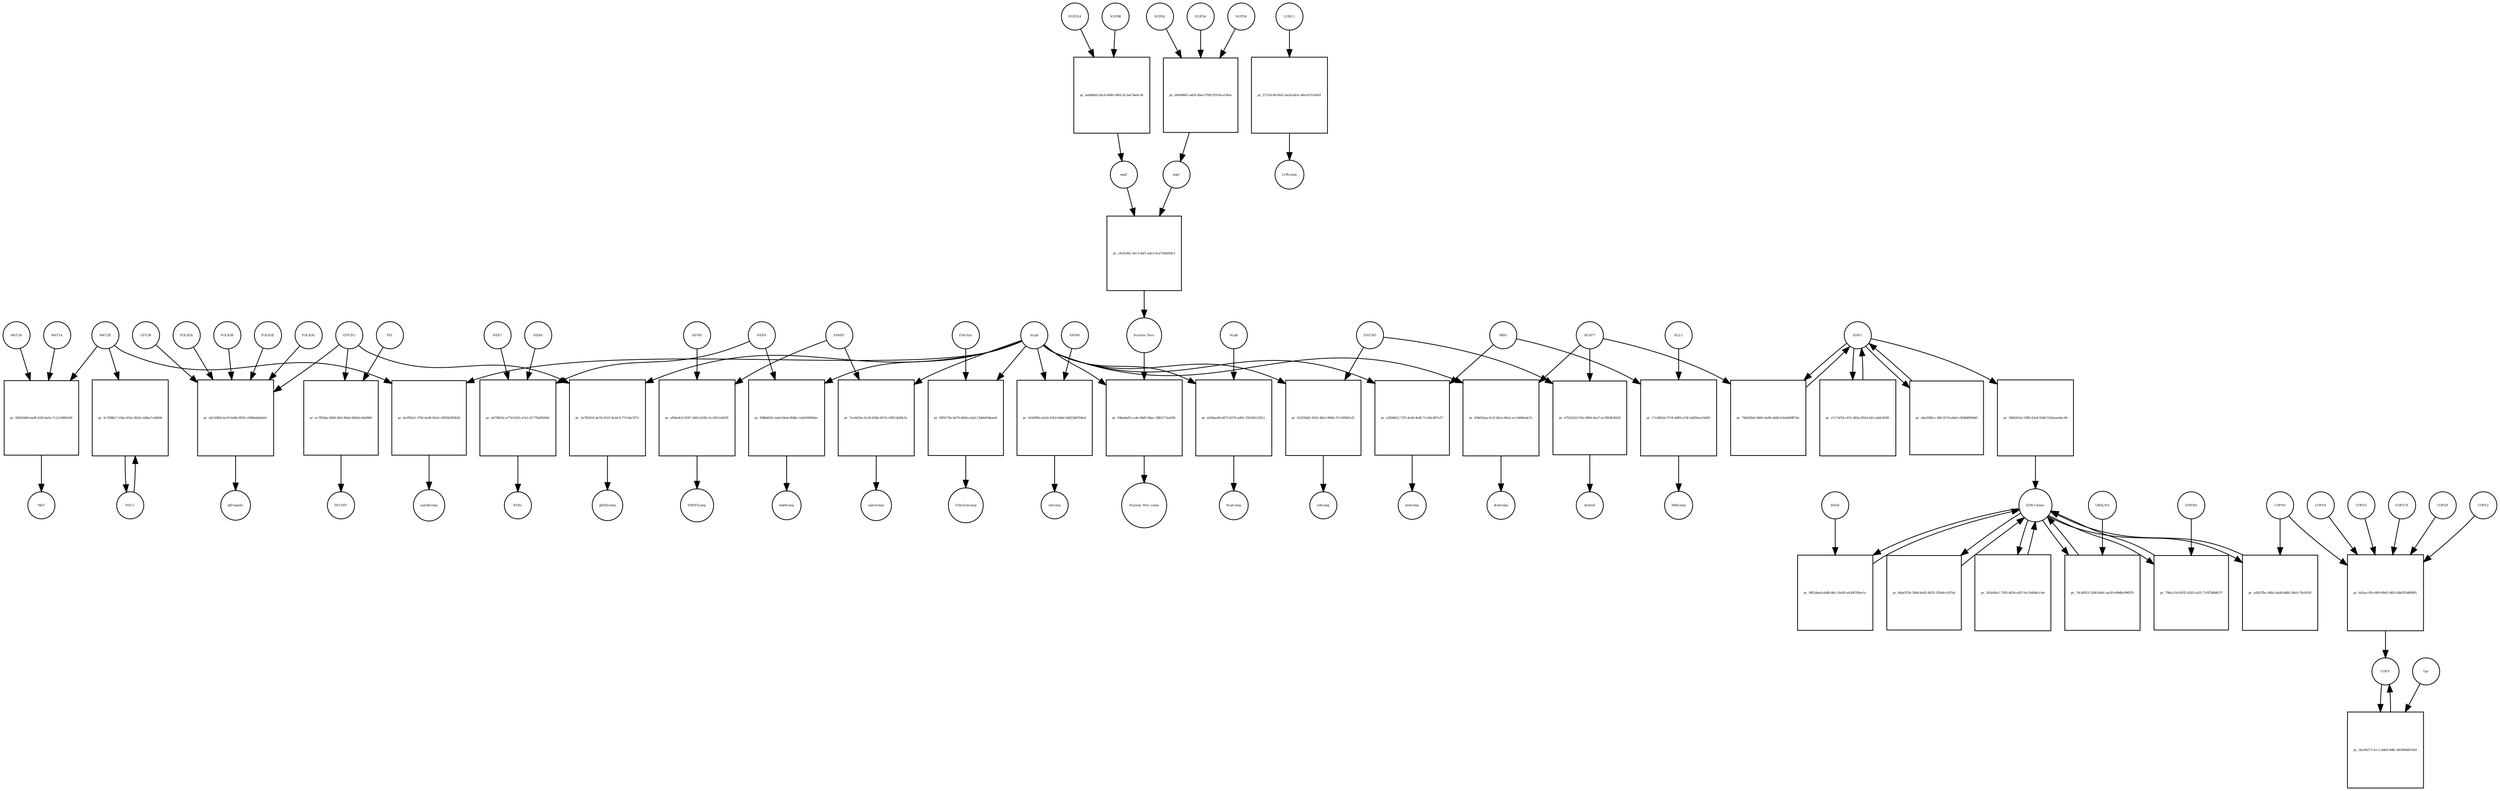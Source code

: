 strict digraph  {
EDN1 [annotation=urn_miriam_uniprot_P05305, bipartite=0, cls=macromolecule, fontsize=4, label=EDN1, shape=circle];
"pr_740d29e0-4960-4a08-a8d9-b3eb000ff19a" [annotation="", bipartite=1, cls=process, fontsize=4, label="pr_740d29e0-4960-4a08-a8d9-b3eb000ff19a", shape=square];
DCAF7 [annotation="urn_miriam_uniprot_P61962|urn_miriam_pubmed_16887337|urn_miriam_pubmed_16949367", bipartite=0, cls=macromolecule, fontsize=4, label=DCAF7, shape=circle];
"pr_aba250fe-c396-457d-a8e0-cffdb89f94d0" [annotation="", bipartite=1, cls=process, fontsize=4, label="pr_aba250fe-c396-457d-a8e0-cffdb89f94d0", shape=square];
MAT2B [annotation="urn_miriam_uniprot_Q9NZL9|urn_miriam_pubmed_10644686|urn_miriam_pubmed_23189196|urn_miriam_pubmed_25075345|urn_miriam_pubmed_23425511", bipartite=0, cls=macromolecule, fontsize=4, label=MAT2B, shape=circle];
"pr_de3f56a1-37bf-4cd0-85e0-c0f50d383626" [annotation="", bipartite=1, cls=process, fontsize=4, label="pr_de3f56a1-37bf-4cd0-85e0-c0f50d383626", shape=square];
Nsp9 [annotation="urn_miriam_uniprot_P0DTD1|urn_miriam_ncbiprotein_YP_009725305", bipartite=0, cls=macromolecule, fontsize=4, label=Nsp9, shape=circle];
mat2bcomp [annotation="", bipartite=0, cls=complex, fontsize=4, label=mat2bcomp, shape=circle];
GTF2F2 [annotation="urn_miriam_uniprot_P13984|urn_miriam_pubmed_10428810", bipartite=0, cls=macromolecule, fontsize=4, label=GTF2F2, shape=circle];
"pr_2a782610-4a79-4523-9a3d-fc77e1de7d72" [annotation="", bipartite=1, cls=process, fontsize=4, label="pr_2a782610-4a79-4523-9a3d-fc77e1de7d72", shape=square];
gtf2f2comp [annotation="", bipartite=0, cls=complex, fontsize=4, label=gtf2f2comp, shape=circle];
"pr_f0f0179e-4a79-4606-a3ad-13deb934eae6" [annotation="", bipartite=1, cls=process, fontsize=4, label="pr_f0f0179e-4a79-4606-a3ad-13deb934eae6", shape=square];
Fibrillin [annotation="", bipartite=0, cls=complex, fontsize=4, label=Fibrillin, shape=circle];
Fibrillincomp [annotation="", bipartite=0, cls=complex, fontsize=4, label=Fibrillincomp, shape=circle];
"pr_f08b0d54-cba6-44a8-80db-c1da936949ac" [annotation="", bipartite=1, cls=process, fontsize=4, label="pr_f08b0d54-cba6-44a8-80db-c1da936949ac", shape=square];
NEK9 [annotation=urn_miriam_uniprot_Q8TD19, bipartite=0, cls=macromolecule, fontsize=4, label=NEK9, shape=circle];
nek9comp [annotation="", bipartite=0, cls=complex, fontsize=4, label=nek9comp, shape=circle];
SPART [annotation=urn_miriam_uniprot_Q8N0X7, bipartite=0, cls=macromolecule, fontsize=4, label=SPART, shape=circle];
"pr_7acdd33e-0c20-458d-947d-c0f0126d9c5c" [annotation="", bipartite=1, cls=process, fontsize=4, label="pr_7acdd33e-0c20-458d-947d-c0f0126d9c5c", shape=square];
spartcomp [annotation="", bipartite=0, cls=complex, fontsize=4, label=spartcomp, shape=circle];
"pr_410d5ffa-eb54-435d-b84d-54822bd704e4" [annotation="", bipartite=1, cls=process, fontsize=4, label="pr_410d5ffa-eb54-435d-b84d-54822bd704e4", shape=square];
EIF4H [annotation="urn_miriam_uniprot_Q15056|urn_miriam_pubmed_10585411|urn_miriam_pubmed_11418588", bipartite=0, cls=macromolecule, fontsize=4, label=EIF4H, shape=circle];
eifcomp [annotation="", bipartite=0, cls=complex, fontsize=4, label=eifcomp, shape=circle];
"pr_438d1baa-9c2f-4b1a-80a2-ec1449de4e7e" [annotation="", bipartite=1, cls=process, fontsize=4, label="pr_438d1baa-9c2f-4b1a-80a2-ec1449de4e7e", shape=square];
dcafcomp [annotation="", bipartite=0, cls=complex, fontsize=4, label=dcafcomp, shape=circle];
"pr_93225b82-4502-48e3-9064-37e19fb92cf2" [annotation="", bipartite=1, cls=process, fontsize=4, label="pr_93225b82-4502-48e3-9064-37e19fb92cf2", shape=square];
ZNF503 [annotation=urn_miriam_uniprot_Q96F45, bipartite=0, cls=macromolecule, fontsize=4, label=ZNF503, shape=circle];
znfcomp [annotation="", bipartite=0, cls=complex, fontsize=4, label=znfcomp, shape=circle];
MIB1 [annotation="urn_miriam_uniprot_Q86YT6|urn_miriam_pubmed_24185901", bipartite=0, cls=macromolecule, fontsize=4, label=MIB1, shape=circle];
"pr_a2fb8d52-71f5-4c84-8a4f-71c46c807e57" [annotation="", bipartite=1, cls=process, fontsize=4, label="pr_a2fb8d52-71f5-4c84-8a4f-71c46c807e57", shape=square];
mibcomp [annotation="", bipartite=0, cls=complex, fontsize=4, label=mibcomp, shape=circle];
"pr_e7032d23-f5fe-4f64-9ea7-ac3993b3fd36" [annotation="", bipartite=1, cls=process, fontsize=4, label="pr_e7032d23-f5fe-4f64-9ea7-ac3993b3fd36", shape=square];
dcafznf [annotation="", bipartite=0, cls=complex, fontsize=4, label=dcafznf, shape=circle];
"pr_646ebe65-ca4e-4b95-8bec-38b5172ed1fb" [annotation="", bipartite=1, cls=process, fontsize=4, label="pr_646ebe65-ca4e-4b95-8bec-38b5172ed1fb", shape=square];
"Nuclear Pore" [annotation="", bipartite=0, cls=complex, fontsize=4, label="Nuclear Pore", shape=circle];
"Nuclear Pore comp" [annotation="", bipartite=0, cls=complex, fontsize=4, label="Nuclear Pore comp", shape=circle];
NUP214 [annotation=urn_miriam_uniprot_P35658, bipartite=0, cls=macromolecule, fontsize=4, label=NUP214, shape=circle];
"pr_eabbfb93-b2cb-4685-9d02-4c2ae74e4c36" [annotation="", bipartite=1, cls=process, fontsize=4, label="pr_eabbfb93-b2cb-4685-9d02-4c2ae74e4c36", shape=square];
NUP88 [annotation="urn_miriam_uniprot_Q99567|urn_miriam_pubmed_30543681", bipartite=0, cls=macromolecule, fontsize=4, label=NUP88, shape=circle];
nup2 [annotation="", bipartite=0, cls=complex, fontsize=4, label=nup2, shape=circle];
nup1 [annotation="", bipartite=0, cls=complex, fontsize=4, label=nup1, shape=circle];
"pr_c6cfa30c-5ec2-4af1-adc2-6ce754d5fdc5" [annotation="", bipartite=1, cls=process, fontsize=4, label="pr_c6cfa30c-5ec2-4af1-adc2-6ce754d5fdc5", shape=square];
NUP54 [annotation=urn_miriam_uniprot_Q7Z3B4, bipartite=0, cls=macromolecule, fontsize=4, label=NUP54, shape=circle];
"pr_00ed9681-a450-4be2-978f-f2919ca15fee" [annotation="", bipartite=1, cls=process, fontsize=4, label="pr_00ed9681-a450-4be2-978f-f2919ca15fee", shape=square];
NUP58 [annotation=urn_miriam_uniprot_Q9BVL2, bipartite=0, cls=macromolecule, fontsize=4, label=NUP58, shape=circle];
NUP62 [annotation=urn_miriam_uniprot_P37198, bipartite=0, cls=macromolecule, fontsize=4, label=NUP62, shape=circle];
"pr_ab15df6d-bc93-4d4b-8932-c098a6da6ab1" [annotation="", bipartite=1, cls=process, fontsize=4, label="pr_ab15df6d-bc93-4d4b-8932-c098a6da6ab1", shape=square];
gtfrnapoly [annotation="", bipartite=0, cls=complex, fontsize=4, label=gtfrnapoly, shape=circle];
GTF2B [annotation="", bipartite=0, cls=macromolecule, fontsize=4, label=GTF2B, shape=circle];
POLR2A [annotation=urn_miriam_uniprot_P30876, bipartite=0, cls=macromolecule, fontsize=4, label=POLR2A, shape=circle];
POLR2B [annotation="", bipartite=0, cls=macromolecule, fontsize=4, label=POLR2B, shape=circle];
POLR2E [annotation="", bipartite=0, cls=macromolecule, fontsize=4, label=POLR2E, shape=circle];
POLR2G [annotation="", bipartite=0, cls=macromolecule, fontsize=4, label=POLR2G, shape=circle];
"pr_ec7fb5da-56b9-4fef-88a6-0b6b1c9a6960" [annotation="", bipartite=1, cls=process, fontsize=4, label="pr_ec7fb5da-56b9-4fef-88a6-0b6b1c9a6960", shape=square];
TAT [annotation="", bipartite=0, cls=macromolecule, fontsize=4, label=TAT, shape=circle];
"TAT-HIV" [annotation="", bipartite=0, cls=complex, fontsize=4, label="TAT-HIV", shape=circle];
"pr_ab79825e-a77d-4245-a7e1-61779af62064" [annotation="", bipartite=1, cls=process, fontsize=4, label="pr_ab79825e-a77d-4245-a7e1-61779af62064", shape=square];
NEKs [annotation="", bipartite=0, cls=complex, fontsize=4, label=NEKs, shape=circle];
NEK7 [annotation="", bipartite=0, cls=macromolecule, fontsize=4, label=NEK7, shape=circle];
NEK6 [annotation="", bipartite=0, cls=macromolecule, fontsize=4, label=NEK6, shape=circle];
"pr_30b4363a-5380-43e8-9248-52b2aaa9ac49" [annotation="", bipartite=1, cls=process, fontsize=4, label="pr_30b4363a-5380-43e8-9248-52b2aaa9ac49", shape=square];
"EDN1-homo" [annotation="", bipartite=0, cls=complex, fontsize=4, label="EDN1-homo", shape=circle];
"pr_e7c7af54-c47e-483a-852d-441ca9dc8589" [annotation="", bipartite=1, cls=process, fontsize=4, label="pr_e7c7af54-c47e-483a-852d-441ca9dc8589", shape=square];
"pr_90f2abed-a8db-46c1-8a95-e426076fee1c" [annotation="", bipartite=1, cls=process, fontsize=4, label="pr_90f2abed-a8db-46c1-8a95-e426076fee1c", shape=square];
BAG6 [annotation="", bipartite=0, cls=macromolecule, fontsize=4, label=BAG6, shape=circle];
"pr_6da67f34-206d-4e82-8d35-5f3e8ccf47eb" [annotation="", bipartite=1, cls=process, fontsize=4, label="pr_6da67f34-206d-4e82-8d35-5f3e8ccf47eb", shape=square];
"pr_2d3a99a1-7305-4d3b-a057-bc10408e1c4e" [annotation="", bipartite=1, cls=process, fontsize=4, label="pr_2d3a99a1-7305-4d3b-a057-bc10408e1c4e", shape=square];
COPS2 [annotation="", bipartite=0, cls=macromolecule, fontsize=4, label=COPS2, shape=circle];
"pr_645acc09-e009-4b45-9855-6b63f3d60805" [annotation="", bipartite=1, cls=process, fontsize=4, label="pr_645acc09-e009-4b45-9855-6b63f3d60805", shape=square];
COPS [annotation="", bipartite=0, cls=complex, fontsize=4, label=COPS, shape=circle];
COPS4 [annotation="", bipartite=0, cls=macromolecule, fontsize=4, label=COPS4, shape=circle];
COPS5 [annotation="", bipartite=0, cls=macromolecule, fontsize=4, label=COPS5, shape=circle];
COPS6 [annotation="", bipartite=0, cls=macromolecule, fontsize=4, label=COPS6, shape=circle];
COPS7A [annotation="", bipartite=0, cls=macromolecule, fontsize=4, label=COPS7A, shape=circle];
COPS8 [annotation="", bipartite=0, cls=macromolecule, fontsize=4, label=COPS8, shape=circle];
Vpr [annotation="", bipartite=0, cls=macromolecule, fontsize=4, label=Vpr, shape=circle];
"pr_5bc49273-2cc1-4de8-9dfe-941869d47da9" [annotation="", bipartite=1, cls=process, fontsize=4, label="pr_5bc49273-2cc1-4de8-9dfe-941869d47da9", shape=square];
"pr_ad267fbc-66b5-4ad4-b8f6-54b1c76c8550" [annotation="", bipartite=1, cls=process, fontsize=4, label="pr_ad267fbc-66b5-4ad4-b8f6-54b1c76c8550", shape=square];
"pr_74c4f923-3286-40b1-aa28-e9b4bc99fb70" [annotation="", bipartite=1, cls=process, fontsize=4, label="pr_74c4f923-3286-40b1-aa28-e9b4bc99fb70", shape=square];
UBQLN4 [annotation="", bipartite=0, cls=macromolecule, fontsize=4, label=UBQLN4, shape=circle];
"pr_79dca7a9-f632-4293-a921-7cf87b8b857f" [annotation="", bipartite=1, cls=process, fontsize=4, label="pr_79dca7a9-f632-4293-a921-7cf87b8b857f", shape=square];
EDNRA [annotation="", bipartite=0, cls=macromolecule, fontsize=4, label=EDNRA, shape=circle];
"pr_e626ae00-b073-4274-a465-3561fb122811" [annotation="", bipartite=1, cls=process, fontsize=4, label="pr_e626ae00-b073-4274-a465-3561fb122811", shape=square];
Nsp8 [annotation="urn_miriam_uniprot_P0DTD1|urn_miriam_ncbiprotein_YP_009725304", bipartite=0, cls=macromolecule, fontsize=4, label=Nsp8, shape=circle];
NspComp [annotation="", bipartite=0, cls=complex, fontsize=4, label=NspComp, shape=circle];
AIFM1 [annotation="", bipartite=0, cls=macromolecule, fontsize=4, label=AIFM1, shape=circle];
"pr_af94edc9-5047-4402-b55b-3cc4931a8185" [annotation="", bipartite=1, cls=process, fontsize=4, label="pr_af94edc9-5047-4402-b55b-3cc4931a8185", shape=square];
SPARTcomp [annotation="", bipartite=0, cls=complex, fontsize=4, label=SPARTcomp, shape=circle];
MAT1A [annotation="", bipartite=0, cls=macromolecule, fontsize=4, label=MAT1A, shape=circle];
"pr_0b0204d0-ba0f-41bf-be5e-7c2c248041f6" [annotation="", bipartite=1, cls=process, fontsize=4, label="pr_0b0204d0-ba0f-41bf-be5e-7c2c248041f6", shape=square];
MAT [annotation="", bipartite=0, cls=complex, fontsize=4, label=MAT, shape=circle];
MAT2A [annotation="", bipartite=0, cls=macromolecule, fontsize=4, label=MAT2A, shape=circle];
LOXL1 [annotation="", bipartite=0, cls=macromolecule, fontsize=4, label=LOXL1, shape=circle];
"pr_57133cd9-f6d1-4a2d-b43c-40e101516d18" [annotation="", bipartite=1, cls=process, fontsize=4, label="pr_57133cd9-f6d1-4a2d-b43c-40e101516d18", shape=square];
LOXcomp [annotation="", bipartite=0, cls=complex, fontsize=4, label=LOXcomp, shape=circle];
"pr_5c7698a7-104a-452e-9b26-c6dba7c84406" [annotation="", bipartite=1, cls=process, fontsize=4, label="pr_5c7698a7-104a-452e-9b26-c6dba7c84406", shape=square];
NEC1 [annotation="", bipartite=0, cls=complex, fontsize=4, label=NEC1, shape=circle];
"pr_17cb963d-5718-4d85-a7df-ab956ae18d26" [annotation="", bipartite=1, cls=process, fontsize=4, label="pr_17cb963d-5718-4d85-a7df-ab956ae18d26", shape=square];
DLL1 [annotation="", bipartite=0, cls=macromolecule, fontsize=4, label=DLL1, shape=circle];
MIBcomp [annotation="", bipartite=0, cls=complex, fontsize=4, label=MIBcomp, shape=circle];
EDN1 -> "pr_740d29e0-4960-4a08-a8d9-b3eb000ff19a"  [annotation="", interaction_type=consumption];
EDN1 -> "pr_aba250fe-c396-457d-a8e0-cffdb89f94d0"  [annotation="", interaction_type=consumption];
EDN1 -> "pr_30b4363a-5380-43e8-9248-52b2aaa9ac49"  [annotation="", interaction_type=consumption];
EDN1 -> "pr_e7c7af54-c47e-483a-852d-441ca9dc8589"  [annotation="", interaction_type=consumption];
"pr_740d29e0-4960-4a08-a8d9-b3eb000ff19a" -> EDN1  [annotation="", interaction_type=production];
DCAF7 -> "pr_740d29e0-4960-4a08-a8d9-b3eb000ff19a"  [annotation=urn_miriam_pubmed_27880803, interaction_type=catalysis];
DCAF7 -> "pr_438d1baa-9c2f-4b1a-80a2-ec1449de4e7e"  [annotation="", interaction_type=consumption];
DCAF7 -> "pr_e7032d23-f5fe-4f64-9ea7-ac3993b3fd36"  [annotation="", interaction_type=consumption];
"pr_aba250fe-c396-457d-a8e0-cffdb89f94d0" -> EDN1  [annotation="", interaction_type=production];
MAT2B -> "pr_de3f56a1-37bf-4cd0-85e0-c0f50d383626"  [annotation="", interaction_type=consumption];
MAT2B -> "pr_0b0204d0-ba0f-41bf-be5e-7c2c248041f6"  [annotation="", interaction_type=consumption];
MAT2B -> "pr_5c7698a7-104a-452e-9b26-c6dba7c84406"  [annotation="", interaction_type=consumption];
"pr_de3f56a1-37bf-4cd0-85e0-c0f50d383626" -> mat2bcomp  [annotation="", interaction_type=production];
Nsp9 -> "pr_de3f56a1-37bf-4cd0-85e0-c0f50d383626"  [annotation="", interaction_type=consumption];
Nsp9 -> "pr_2a782610-4a79-4523-9a3d-fc77e1de7d72"  [annotation="", interaction_type=consumption];
Nsp9 -> "pr_f0f0179e-4a79-4606-a3ad-13deb934eae6"  [annotation="", interaction_type=consumption];
Nsp9 -> "pr_f08b0d54-cba6-44a8-80db-c1da936949ac"  [annotation="", interaction_type=consumption];
Nsp9 -> "pr_7acdd33e-0c20-458d-947d-c0f0126d9c5c"  [annotation="", interaction_type=consumption];
Nsp9 -> "pr_410d5ffa-eb54-435d-b84d-54822bd704e4"  [annotation="", interaction_type=consumption];
Nsp9 -> "pr_438d1baa-9c2f-4b1a-80a2-ec1449de4e7e"  [annotation="", interaction_type=consumption];
Nsp9 -> "pr_93225b82-4502-48e3-9064-37e19fb92cf2"  [annotation="", interaction_type=consumption];
Nsp9 -> "pr_a2fb8d52-71f5-4c84-8a4f-71c46c807e57"  [annotation="", interaction_type=consumption];
Nsp9 -> "pr_646ebe65-ca4e-4b95-8bec-38b5172ed1fb"  [annotation="", interaction_type=consumption];
Nsp9 -> "pr_e626ae00-b073-4274-a465-3561fb122811"  [annotation="", interaction_type=consumption];
GTF2F2 -> "pr_2a782610-4a79-4523-9a3d-fc77e1de7d72"  [annotation="", interaction_type=consumption];
GTF2F2 -> "pr_ab15df6d-bc93-4d4b-8932-c098a6da6ab1"  [annotation="", interaction_type=consumption];
GTF2F2 -> "pr_ec7fb5da-56b9-4fef-88a6-0b6b1c9a6960"  [annotation="", interaction_type=consumption];
"pr_2a782610-4a79-4523-9a3d-fc77e1de7d72" -> gtf2f2comp  [annotation="", interaction_type=production];
"pr_f0f0179e-4a79-4606-a3ad-13deb934eae6" -> Fibrillincomp  [annotation="", interaction_type=production];
Fibrillin -> "pr_f0f0179e-4a79-4606-a3ad-13deb934eae6"  [annotation="", interaction_type=consumption];
"pr_f08b0d54-cba6-44a8-80db-c1da936949ac" -> nek9comp  [annotation="", interaction_type=production];
NEK9 -> "pr_f08b0d54-cba6-44a8-80db-c1da936949ac"  [annotation="", interaction_type=consumption];
NEK9 -> "pr_ab79825e-a77d-4245-a7e1-61779af62064"  [annotation="", interaction_type=consumption];
SPART -> "pr_7acdd33e-0c20-458d-947d-c0f0126d9c5c"  [annotation="", interaction_type=consumption];
SPART -> "pr_af94edc9-5047-4402-b55b-3cc4931a8185"  [annotation="", interaction_type=consumption];
"pr_7acdd33e-0c20-458d-947d-c0f0126d9c5c" -> spartcomp  [annotation="", interaction_type=production];
"pr_410d5ffa-eb54-435d-b84d-54822bd704e4" -> eifcomp  [annotation="", interaction_type=production];
EIF4H -> "pr_410d5ffa-eb54-435d-b84d-54822bd704e4"  [annotation="", interaction_type=consumption];
"pr_438d1baa-9c2f-4b1a-80a2-ec1449de4e7e" -> dcafcomp  [annotation="", interaction_type=production];
"pr_93225b82-4502-48e3-9064-37e19fb92cf2" -> znfcomp  [annotation="", interaction_type=production];
ZNF503 -> "pr_93225b82-4502-48e3-9064-37e19fb92cf2"  [annotation="", interaction_type=consumption];
ZNF503 -> "pr_e7032d23-f5fe-4f64-9ea7-ac3993b3fd36"  [annotation="", interaction_type=consumption];
MIB1 -> "pr_a2fb8d52-71f5-4c84-8a4f-71c46c807e57"  [annotation="", interaction_type=consumption];
MIB1 -> "pr_17cb963d-5718-4d85-a7df-ab956ae18d26"  [annotation="", interaction_type=consumption];
"pr_a2fb8d52-71f5-4c84-8a4f-71c46c807e57" -> mibcomp  [annotation="", interaction_type=production];
"pr_e7032d23-f5fe-4f64-9ea7-ac3993b3fd36" -> dcafznf  [annotation="", interaction_type=production];
"pr_646ebe65-ca4e-4b95-8bec-38b5172ed1fb" -> "Nuclear Pore comp"  [annotation="", interaction_type=production];
"Nuclear Pore" -> "pr_646ebe65-ca4e-4b95-8bec-38b5172ed1fb"  [annotation="", interaction_type=consumption];
NUP214 -> "pr_eabbfb93-b2cb-4685-9d02-4c2ae74e4c36"  [annotation="", interaction_type=consumption];
"pr_eabbfb93-b2cb-4685-9d02-4c2ae74e4c36" -> nup2  [annotation="", interaction_type=production];
NUP88 -> "pr_eabbfb93-b2cb-4685-9d02-4c2ae74e4c36"  [annotation="", interaction_type=consumption];
nup2 -> "pr_c6cfa30c-5ec2-4af1-adc2-6ce754d5fdc5"  [annotation="", interaction_type=consumption];
nup1 -> "pr_c6cfa30c-5ec2-4af1-adc2-6ce754d5fdc5"  [annotation="", interaction_type=consumption];
"pr_c6cfa30c-5ec2-4af1-adc2-6ce754d5fdc5" -> "Nuclear Pore"  [annotation="", interaction_type=production];
NUP54 -> "pr_00ed9681-a450-4be2-978f-f2919ca15fee"  [annotation="", interaction_type=consumption];
"pr_00ed9681-a450-4be2-978f-f2919ca15fee" -> nup1  [annotation="", interaction_type=production];
NUP58 -> "pr_00ed9681-a450-4be2-978f-f2919ca15fee"  [annotation="", interaction_type=consumption];
NUP62 -> "pr_00ed9681-a450-4be2-978f-f2919ca15fee"  [annotation="", interaction_type=consumption];
"pr_ab15df6d-bc93-4d4b-8932-c098a6da6ab1" -> gtfrnapoly  [annotation="", interaction_type=production];
GTF2B -> "pr_ab15df6d-bc93-4d4b-8932-c098a6da6ab1"  [annotation="", interaction_type=consumption];
POLR2A -> "pr_ab15df6d-bc93-4d4b-8932-c098a6da6ab1"  [annotation="", interaction_type=consumption];
POLR2B -> "pr_ab15df6d-bc93-4d4b-8932-c098a6da6ab1"  [annotation="", interaction_type=consumption];
POLR2E -> "pr_ab15df6d-bc93-4d4b-8932-c098a6da6ab1"  [annotation="", interaction_type=consumption];
POLR2G -> "pr_ab15df6d-bc93-4d4b-8932-c098a6da6ab1"  [annotation="", interaction_type=consumption];
"pr_ec7fb5da-56b9-4fef-88a6-0b6b1c9a6960" -> "TAT-HIV"  [annotation="", interaction_type=production];
TAT -> "pr_ec7fb5da-56b9-4fef-88a6-0b6b1c9a6960"  [annotation="", interaction_type=consumption];
"pr_ab79825e-a77d-4245-a7e1-61779af62064" -> NEKs  [annotation="", interaction_type=production];
NEK7 -> "pr_ab79825e-a77d-4245-a7e1-61779af62064"  [annotation="", interaction_type=consumption];
NEK6 -> "pr_ab79825e-a77d-4245-a7e1-61779af62064"  [annotation="", interaction_type=consumption];
"pr_30b4363a-5380-43e8-9248-52b2aaa9ac49" -> "EDN1-homo"  [annotation="", interaction_type=production];
"EDN1-homo" -> "pr_90f2abed-a8db-46c1-8a95-e426076fee1c"  [annotation="", interaction_type=consumption];
"EDN1-homo" -> "pr_6da67f34-206d-4e82-8d35-5f3e8ccf47eb"  [annotation="", interaction_type=consumption];
"EDN1-homo" -> "pr_2d3a99a1-7305-4d3b-a057-bc10408e1c4e"  [annotation="", interaction_type=consumption];
"EDN1-homo" -> "pr_ad267fbc-66b5-4ad4-b8f6-54b1c76c8550"  [annotation="", interaction_type=consumption];
"EDN1-homo" -> "pr_74c4f923-3286-40b1-aa28-e9b4bc99fb70"  [annotation="", interaction_type=consumption];
"EDN1-homo" -> "pr_79dca7a9-f632-4293-a921-7cf87b8b857f"  [annotation="", interaction_type=consumption];
"pr_e7c7af54-c47e-483a-852d-441ca9dc8589" -> EDN1  [annotation="", interaction_type=production];
"pr_90f2abed-a8db-46c1-8a95-e426076fee1c" -> "EDN1-homo"  [annotation="", interaction_type=production];
BAG6 -> "pr_90f2abed-a8db-46c1-8a95-e426076fee1c"  [annotation="", interaction_type=consumption];
"pr_6da67f34-206d-4e82-8d35-5f3e8ccf47eb" -> "EDN1-homo"  [annotation="", interaction_type=production];
"pr_2d3a99a1-7305-4d3b-a057-bc10408e1c4e" -> "EDN1-homo"  [annotation="", interaction_type=production];
COPS2 -> "pr_645acc09-e009-4b45-9855-6b63f3d60805"  [annotation="", interaction_type=consumption];
"pr_645acc09-e009-4b45-9855-6b63f3d60805" -> COPS  [annotation="", interaction_type=production];
COPS -> "pr_5bc49273-2cc1-4de8-9dfe-941869d47da9"  [annotation="", interaction_type=consumption];
COPS4 -> "pr_645acc09-e009-4b45-9855-6b63f3d60805"  [annotation="", interaction_type=consumption];
COPS5 -> "pr_645acc09-e009-4b45-9855-6b63f3d60805"  [annotation="", interaction_type=consumption];
COPS6 -> "pr_645acc09-e009-4b45-9855-6b63f3d60805"  [annotation="", interaction_type=consumption];
COPS6 -> "pr_ad267fbc-66b5-4ad4-b8f6-54b1c76c8550"  [annotation="", interaction_type=consumption];
COPS7A -> "pr_645acc09-e009-4b45-9855-6b63f3d60805"  [annotation="", interaction_type=consumption];
COPS8 -> "pr_645acc09-e009-4b45-9855-6b63f3d60805"  [annotation="", interaction_type=consumption];
Vpr -> "pr_5bc49273-2cc1-4de8-9dfe-941869d47da9"  [annotation="", interaction_type=consumption];
"pr_5bc49273-2cc1-4de8-9dfe-941869d47da9" -> COPS  [annotation="", interaction_type=production];
"pr_ad267fbc-66b5-4ad4-b8f6-54b1c76c8550" -> "EDN1-homo"  [annotation="", interaction_type=production];
"pr_74c4f923-3286-40b1-aa28-e9b4bc99fb70" -> "EDN1-homo"  [annotation="", interaction_type=production];
UBQLN4 -> "pr_74c4f923-3286-40b1-aa28-e9b4bc99fb70"  [annotation="", interaction_type=consumption];
"pr_79dca7a9-f632-4293-a921-7cf87b8b857f" -> "EDN1-homo"  [annotation="", interaction_type=production];
EDNRA -> "pr_79dca7a9-f632-4293-a921-7cf87b8b857f"  [annotation="", interaction_type=consumption];
"pr_e626ae00-b073-4274-a465-3561fb122811" -> NspComp  [annotation="", interaction_type=production];
Nsp8 -> "pr_e626ae00-b073-4274-a465-3561fb122811"  [annotation="", interaction_type=consumption];
AIFM1 -> "pr_af94edc9-5047-4402-b55b-3cc4931a8185"  [annotation="", interaction_type=consumption];
"pr_af94edc9-5047-4402-b55b-3cc4931a8185" -> SPARTcomp  [annotation="", interaction_type=production];
MAT1A -> "pr_0b0204d0-ba0f-41bf-be5e-7c2c248041f6"  [annotation="", interaction_type=consumption];
"pr_0b0204d0-ba0f-41bf-be5e-7c2c248041f6" -> MAT  [annotation="", interaction_type=production];
MAT2A -> "pr_0b0204d0-ba0f-41bf-be5e-7c2c248041f6"  [annotation="", interaction_type=consumption];
LOXL1 -> "pr_57133cd9-f6d1-4a2d-b43c-40e101516d18"  [annotation="", interaction_type=consumption];
"pr_57133cd9-f6d1-4a2d-b43c-40e101516d18" -> LOXcomp  [annotation="", interaction_type=production];
"pr_5c7698a7-104a-452e-9b26-c6dba7c84406" -> NEC1  [annotation="", interaction_type=production];
NEC1 -> "pr_5c7698a7-104a-452e-9b26-c6dba7c84406"  [annotation="", interaction_type=consumption];
"pr_17cb963d-5718-4d85-a7df-ab956ae18d26" -> MIBcomp  [annotation="", interaction_type=production];
DLL1 -> "pr_17cb963d-5718-4d85-a7df-ab956ae18d26"  [annotation="", interaction_type=consumption];
}
